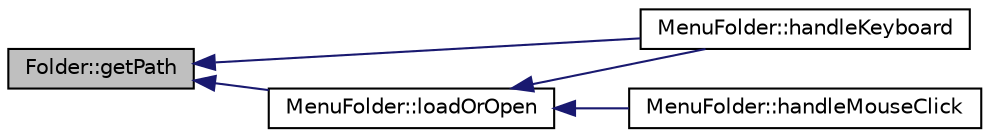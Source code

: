 digraph "Folder::getPath"
{
 // INTERACTIVE_SVG=YES
  edge [fontname="Helvetica",fontsize="10",labelfontname="Helvetica",labelfontsize="10"];
  node [fontname="Helvetica",fontsize="10",shape=record];
  rankdir="LR";
  Node1 [label="Folder::getPath",height=0.2,width=0.4,color="black", fillcolor="grey75", style="filled" fontcolor="black"];
  Node1 -> Node2 [dir="back",color="midnightblue",fontsize="10",style="solid",fontname="Helvetica"];
  Node2 [label="MenuFolder::loadOrOpen",height=0.2,width=0.4,color="black", fillcolor="white", style="filled",URL="$class_menu_folder.html#ad4ecbd0af8832a0f1de508de38bd1cb9"];
  Node2 -> Node3 [dir="back",color="midnightblue",fontsize="10",style="solid",fontname="Helvetica"];
  Node3 [label="MenuFolder::handleKeyboard",height=0.2,width=0.4,color="black", fillcolor="white", style="filled",URL="$class_menu_folder.html#a17dce032179efbe86de9d4f780f0b08b"];
  Node2 -> Node4 [dir="back",color="midnightblue",fontsize="10",style="solid",fontname="Helvetica"];
  Node4 [label="MenuFolder::handleMouseClick",height=0.2,width=0.4,color="black", fillcolor="white", style="filled",URL="$class_menu_folder.html#a7c48183312d473b42100e0f5ca4be4d5"];
  Node1 -> Node3 [dir="back",color="midnightblue",fontsize="10",style="solid",fontname="Helvetica"];
}
